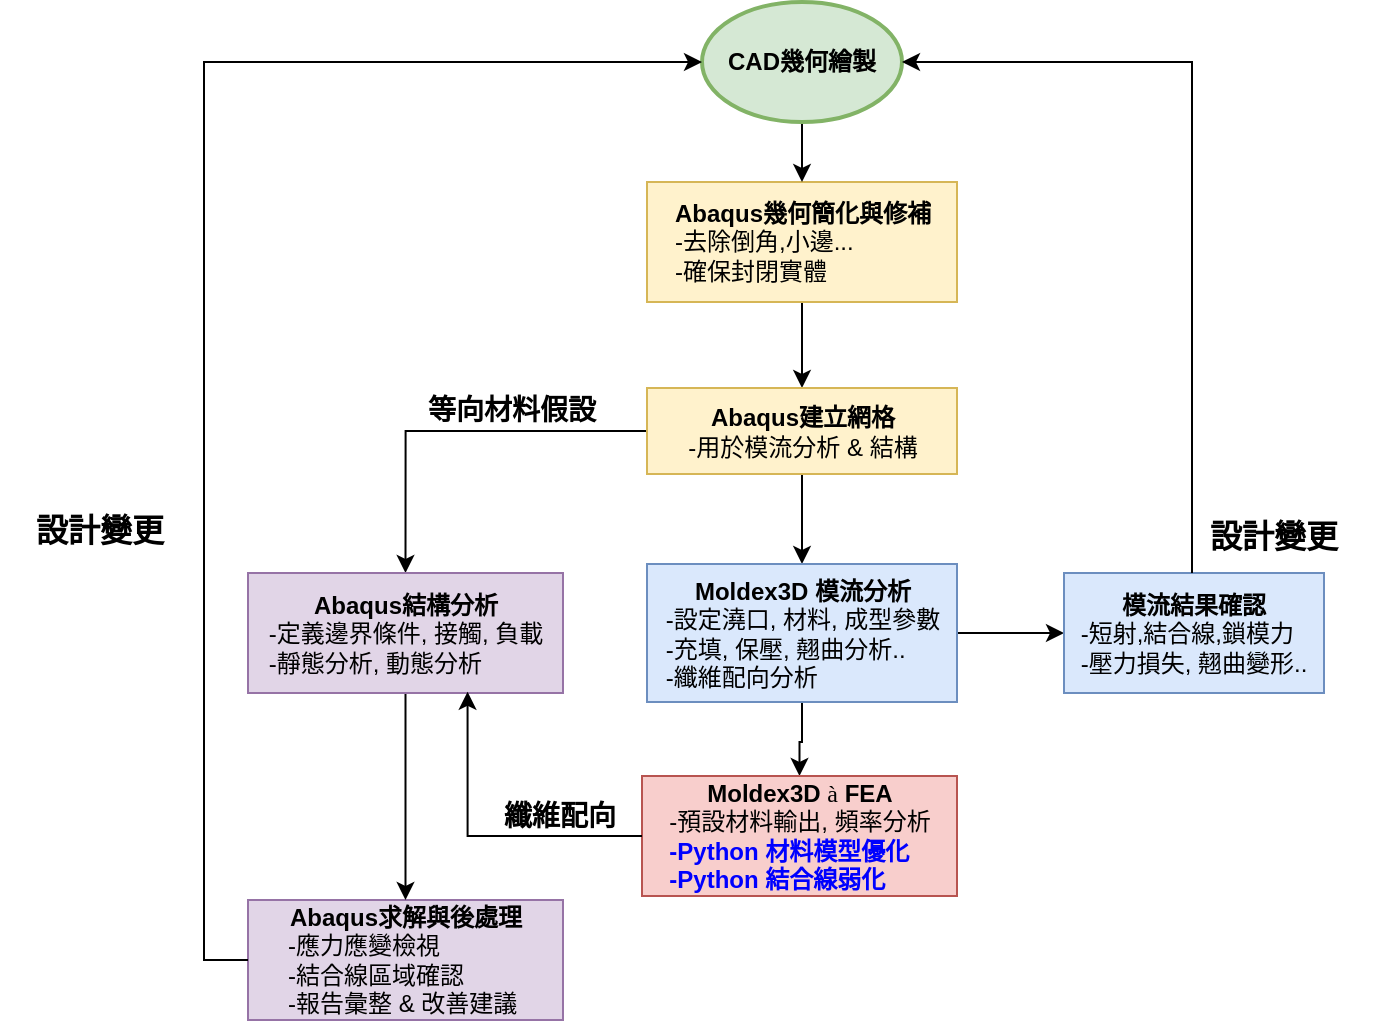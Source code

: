 <mxfile version="28.0.7">
  <diagram name="第 1 页" id="M2j74F4IacHHQfKqTvY9">
    <mxGraphModel dx="1042" dy="535" grid="0" gridSize="10" guides="1" tooltips="1" connect="1" arrows="1" fold="1" page="1" pageScale="1" pageWidth="827" pageHeight="1169" math="0" shadow="0">
      <root>
        <mxCell id="0" />
        <mxCell id="1" parent="0" />
        <mxCell id="Ezzkr58mJztJ-Z06ZL8k-6" value="" style="edgeStyle=orthogonalEdgeStyle;rounded=0;orthogonalLoop=1;jettySize=auto;html=1;" parent="1" source="Ezzkr58mJztJ-Z06ZL8k-2" target="Ezzkr58mJztJ-Z06ZL8k-5" edge="1">
          <mxGeometry relative="1" as="geometry" />
        </mxCell>
        <mxCell id="Ezzkr58mJztJ-Z06ZL8k-2" value="&lt;b&gt;Abaqus幾何簡化與修補&lt;/b&gt;&lt;div&gt;&lt;div style=&quot;text-align: left;&quot;&gt;&lt;span style=&quot;background-color: transparent; color: light-dark(rgb(0, 0, 0), rgb(255, 255, 255));&quot;&gt;-去除倒角,小邊...&lt;/span&gt;&lt;/div&gt;&lt;/div&gt;&lt;div style=&quot;text-align: left;&quot;&gt;&lt;span style=&quot;background-color: transparent; color: light-dark(rgb(0, 0, 0), rgb(255, 255, 255));&quot;&gt;-確保封閉實體&lt;/span&gt;&lt;/div&gt;" style="rounded=0;whiteSpace=wrap;html=1;fillColor=#fff2cc;strokeColor=#d6b656;" parent="1" vertex="1">
          <mxGeometry x="352.5" y="190" width="155" height="60" as="geometry" />
        </mxCell>
        <mxCell id="Ezzkr58mJztJ-Z06ZL8k-4" value="" style="edgeStyle=orthogonalEdgeStyle;rounded=0;orthogonalLoop=1;jettySize=auto;html=1;" parent="1" source="Ezzkr58mJztJ-Z06ZL8k-3" target="Ezzkr58mJztJ-Z06ZL8k-2" edge="1">
          <mxGeometry relative="1" as="geometry" />
        </mxCell>
        <mxCell id="Ezzkr58mJztJ-Z06ZL8k-3" value="&lt;b&gt;CAD幾何繪製&lt;/b&gt;" style="strokeWidth=2;html=1;shape=mxgraph.flowchart.start_1;whiteSpace=wrap;fillColor=#d5e8d4;strokeColor=#82b366;" parent="1" vertex="1">
          <mxGeometry x="380" y="100" width="100" height="60" as="geometry" />
        </mxCell>
        <mxCell id="Ezzkr58mJztJ-Z06ZL8k-28" value="" style="edgeStyle=orthogonalEdgeStyle;rounded=0;orthogonalLoop=1;jettySize=auto;html=1;" parent="1" source="Ezzkr58mJztJ-Z06ZL8k-5" target="Ezzkr58mJztJ-Z06ZL8k-7" edge="1">
          <mxGeometry relative="1" as="geometry" />
        </mxCell>
        <mxCell id="GOS3KffA1rmlJQNGUfSX-8" style="edgeStyle=orthogonalEdgeStyle;rounded=0;orthogonalLoop=1;jettySize=auto;html=1;exitX=0;exitY=0.5;exitDx=0;exitDy=0;entryX=0.5;entryY=0;entryDx=0;entryDy=0;" edge="1" parent="1" source="Ezzkr58mJztJ-Z06ZL8k-5" target="GOS3KffA1rmlJQNGUfSX-1">
          <mxGeometry relative="1" as="geometry" />
        </mxCell>
        <mxCell id="Ezzkr58mJztJ-Z06ZL8k-5" value="&lt;div style=&quot;&quot;&gt;&lt;span style=&quot;background-color: transparent; color: light-dark(rgb(0, 0, 0), rgb(255, 255, 255));&quot;&gt;&lt;b&gt;Abaqus建立網格&lt;/b&gt;&lt;/span&gt;&lt;/div&gt;&lt;div&gt;&lt;div style=&quot;text-align: left;&quot;&gt;&lt;span style=&quot;background-color: transparent; color: light-dark(rgb(0, 0, 0), rgb(255, 255, 255));&quot;&gt;-用於模流分析 &amp;amp; 結構&lt;/span&gt;&lt;/div&gt;&lt;/div&gt;" style="rounded=0;whiteSpace=wrap;html=1;fillColor=#fff2cc;strokeColor=#d6b656;" parent="1" vertex="1">
          <mxGeometry x="352.5" y="293" width="155" height="43" as="geometry" />
        </mxCell>
        <mxCell id="Ezzkr58mJztJ-Z06ZL8k-18" value="" style="edgeStyle=orthogonalEdgeStyle;rounded=0;orthogonalLoop=1;jettySize=auto;html=1;" parent="1" source="Ezzkr58mJztJ-Z06ZL8k-7" target="Ezzkr58mJztJ-Z06ZL8k-12" edge="1">
          <mxGeometry relative="1" as="geometry" />
        </mxCell>
        <mxCell id="Ezzkr58mJztJ-Z06ZL8k-20" value="" style="edgeStyle=orthogonalEdgeStyle;rounded=0;orthogonalLoop=1;jettySize=auto;html=1;" parent="1" source="Ezzkr58mJztJ-Z06ZL8k-7" target="Ezzkr58mJztJ-Z06ZL8k-19" edge="1">
          <mxGeometry relative="1" as="geometry" />
        </mxCell>
        <mxCell id="Ezzkr58mJztJ-Z06ZL8k-7" value="&lt;div style=&quot;&quot;&gt;&lt;span style=&quot;background-color: transparent; color: light-dark(rgb(0, 0, 0), rgb(255, 255, 255));&quot;&gt;&lt;b&gt;Moldex3D 模流分析&lt;/b&gt;&lt;/span&gt;&lt;/div&gt;&lt;div style=&quot;text-align: left;&quot;&gt;-設定澆口, 材料, 成型參數&lt;/div&gt;&lt;div style=&quot;text-align: left;&quot;&gt;-充填, 保壓, 翹曲分析..&lt;/div&gt;&lt;div style=&quot;text-align: left;&quot;&gt;-纖維配向分析&lt;/div&gt;" style="rounded=0;whiteSpace=wrap;html=1;align=center;fillColor=#dae8fc;strokeColor=#6c8ebf;" parent="1" vertex="1">
          <mxGeometry x="352.5" y="381" width="155" height="69" as="geometry" />
        </mxCell>
        <mxCell id="Ezzkr58mJztJ-Z06ZL8k-12" value="&lt;div style=&quot;&quot;&gt;&lt;span style=&quot;background-color: transparent; color: light-dark(rgb(0, 0, 0), rgb(255, 255, 255));&quot;&gt;&lt;b&gt;Moldex3D&amp;nbsp;&lt;/b&gt;&lt;/span&gt;&lt;span style=&quot;font-family: Wingdings; background-color: transparent; color: light-dark(rgb(0, 0, 0), rgb(255, 255, 255));&quot;&gt;&lt;font&gt;à&lt;/font&gt;&lt;/span&gt;&lt;b style=&quot;background-color: transparent; color: light-dark(rgb(0, 0, 0), rgb(255, 255, 255));&quot;&gt;&amp;nbsp;FEA&lt;/b&gt;&lt;/div&gt;&lt;div style=&quot;text-align: left;&quot;&gt;-預設材料輸出, 頻率分析&lt;/div&gt;&lt;div style=&quot;text-align: left;&quot;&gt;&lt;span style=&quot;background-color: transparent;&quot;&gt;&lt;font style=&quot;color: rgb(0, 0, 255);&quot;&gt;&lt;b&gt;-Python 材料模型優化&lt;/b&gt;&lt;/font&gt;&lt;/span&gt;&lt;/div&gt;&lt;div style=&quot;text-align: left;&quot;&gt;&lt;font style=&quot;color: rgb(0, 0, 255);&quot;&gt;&lt;b&gt;-Python 結合線弱化&lt;/b&gt;&lt;/font&gt;&lt;/div&gt;" style="rounded=0;whiteSpace=wrap;html=1;align=center;fillColor=#f8cecc;strokeColor=#b85450;" parent="1" vertex="1">
          <mxGeometry x="350" y="487" width="157.5" height="60" as="geometry" />
        </mxCell>
        <mxCell id="Ezzkr58mJztJ-Z06ZL8k-15" value="&lt;div style=&quot;&quot;&gt;&lt;b&gt;Abaqus求解與後處理&lt;/b&gt;&lt;/div&gt;&lt;div style=&quot;text-align: left;&quot;&gt;-應力應變檢視&lt;/div&gt;&lt;div style=&quot;text-align: left;&quot;&gt;-結合線區域確認&lt;/div&gt;&lt;div style=&quot;text-align: left;&quot;&gt;-報告彙整 &amp;amp; 改善建議&amp;nbsp;&lt;/div&gt;" style="rounded=0;whiteSpace=wrap;html=1;align=center;fillColor=#e1d5e7;strokeColor=#9673a6;" parent="1" vertex="1">
          <mxGeometry x="153" y="549" width="157.5" height="60" as="geometry" />
        </mxCell>
        <mxCell id="Ezzkr58mJztJ-Z06ZL8k-19" value="&lt;b&gt;模流結果確認&lt;/b&gt;&lt;div style=&quot;text-align: left;&quot;&gt;-短射,結合線,鎖模力&lt;/div&gt;&lt;div style=&quot;text-align: left;&quot;&gt;&lt;span style=&quot;background-color: transparent; color: light-dark(rgb(0, 0, 0), rgb(255, 255, 255));&quot;&gt;-壓力損失, 翹曲變形..&lt;/span&gt;&lt;/div&gt;" style="whiteSpace=wrap;html=1;rounded=0;fillColor=#dae8fc;strokeColor=#6c8ebf;" parent="1" vertex="1">
          <mxGeometry x="561" y="385.5" width="130" height="60" as="geometry" />
        </mxCell>
        <mxCell id="Ezzkr58mJztJ-Z06ZL8k-23" style="edgeStyle=orthogonalEdgeStyle;rounded=0;orthogonalLoop=1;jettySize=auto;html=1;entryX=1;entryY=0.5;entryDx=0;entryDy=0;entryPerimeter=0;" parent="1" source="Ezzkr58mJztJ-Z06ZL8k-19" target="Ezzkr58mJztJ-Z06ZL8k-3" edge="1">
          <mxGeometry relative="1" as="geometry">
            <Array as="points">
              <mxPoint x="625" y="130" />
            </Array>
          </mxGeometry>
        </mxCell>
        <mxCell id="Ezzkr58mJztJ-Z06ZL8k-24" style="edgeStyle=orthogonalEdgeStyle;rounded=0;orthogonalLoop=1;jettySize=auto;html=1;entryX=0;entryY=0.5;entryDx=0;entryDy=0;entryPerimeter=0;" parent="1" source="Ezzkr58mJztJ-Z06ZL8k-15" target="Ezzkr58mJztJ-Z06ZL8k-3" edge="1">
          <mxGeometry relative="1" as="geometry">
            <Array as="points">
              <mxPoint x="131" y="579" />
              <mxPoint x="131" y="130" />
            </Array>
          </mxGeometry>
        </mxCell>
        <mxCell id="Ezzkr58mJztJ-Z06ZL8k-25" value="&lt;b&gt;設計變更&lt;/b&gt;" style="text;html=1;align=center;verticalAlign=middle;whiteSpace=wrap;rounded=0;fontSize=16;" parent="1" vertex="1">
          <mxGeometry x="608" y="348.5" width="116" height="37" as="geometry" />
        </mxCell>
        <mxCell id="Ezzkr58mJztJ-Z06ZL8k-26" value="&lt;b&gt;設計變更&lt;/b&gt;" style="text;html=1;align=center;verticalAlign=middle;whiteSpace=wrap;rounded=0;fontSize=16;" parent="1" vertex="1">
          <mxGeometry x="29" y="348.5" width="100" height="30" as="geometry" />
        </mxCell>
        <mxCell id="GOS3KffA1rmlJQNGUfSX-3" value="" style="edgeStyle=orthogonalEdgeStyle;rounded=0;orthogonalLoop=1;jettySize=auto;html=1;" edge="1" parent="1" source="GOS3KffA1rmlJQNGUfSX-1" target="Ezzkr58mJztJ-Z06ZL8k-15">
          <mxGeometry relative="1" as="geometry" />
        </mxCell>
        <mxCell id="GOS3KffA1rmlJQNGUfSX-1" value="&lt;div style=&quot;&quot;&gt;&lt;b&gt;Abaqus結構分析&lt;/b&gt;&lt;/div&gt;&lt;div&gt;-定義邊界條件, 接觸, 負載&lt;/div&gt;&lt;div style=&quot;text-align: left;&quot;&gt;&lt;span style=&quot;background-color: transparent; color: light-dark(rgb(0, 0, 0), rgb(255, 255, 255));&quot;&gt;-靜態分析, 動態分析&lt;/span&gt;&lt;/div&gt;" style="rounded=0;whiteSpace=wrap;html=1;align=center;fillColor=#e1d5e7;strokeColor=#9673a6;" vertex="1" parent="1">
          <mxGeometry x="153" y="385.5" width="157.5" height="60" as="geometry" />
        </mxCell>
        <mxCell id="GOS3KffA1rmlJQNGUfSX-4" style="edgeStyle=orthogonalEdgeStyle;rounded=0;orthogonalLoop=1;jettySize=auto;html=1;exitX=0;exitY=0.5;exitDx=0;exitDy=0;entryX=0.697;entryY=0.99;entryDx=0;entryDy=0;entryPerimeter=0;" edge="1" parent="1" source="Ezzkr58mJztJ-Z06ZL8k-12" target="GOS3KffA1rmlJQNGUfSX-1">
          <mxGeometry relative="1" as="geometry" />
        </mxCell>
        <mxCell id="GOS3KffA1rmlJQNGUfSX-9" value="&lt;b&gt;&lt;font style=&quot;font-size: 14px;&quot;&gt;等向材料假設&lt;/font&gt;&lt;/b&gt;" style="text;html=1;align=center;verticalAlign=middle;whiteSpace=wrap;rounded=0;fontSize=16;" vertex="1" parent="1">
          <mxGeometry x="227" y="284" width="116" height="37" as="geometry" />
        </mxCell>
        <mxCell id="GOS3KffA1rmlJQNGUfSX-11" value="&lt;b&gt;&lt;font style=&quot;font-size: 14px;&quot;&gt;纖維配向&lt;/font&gt;&lt;/b&gt;" style="text;html=1;align=center;verticalAlign=middle;whiteSpace=wrap;rounded=0;fontSize=16;" vertex="1" parent="1">
          <mxGeometry x="251" y="487" width="116" height="37" as="geometry" />
        </mxCell>
      </root>
    </mxGraphModel>
  </diagram>
</mxfile>
